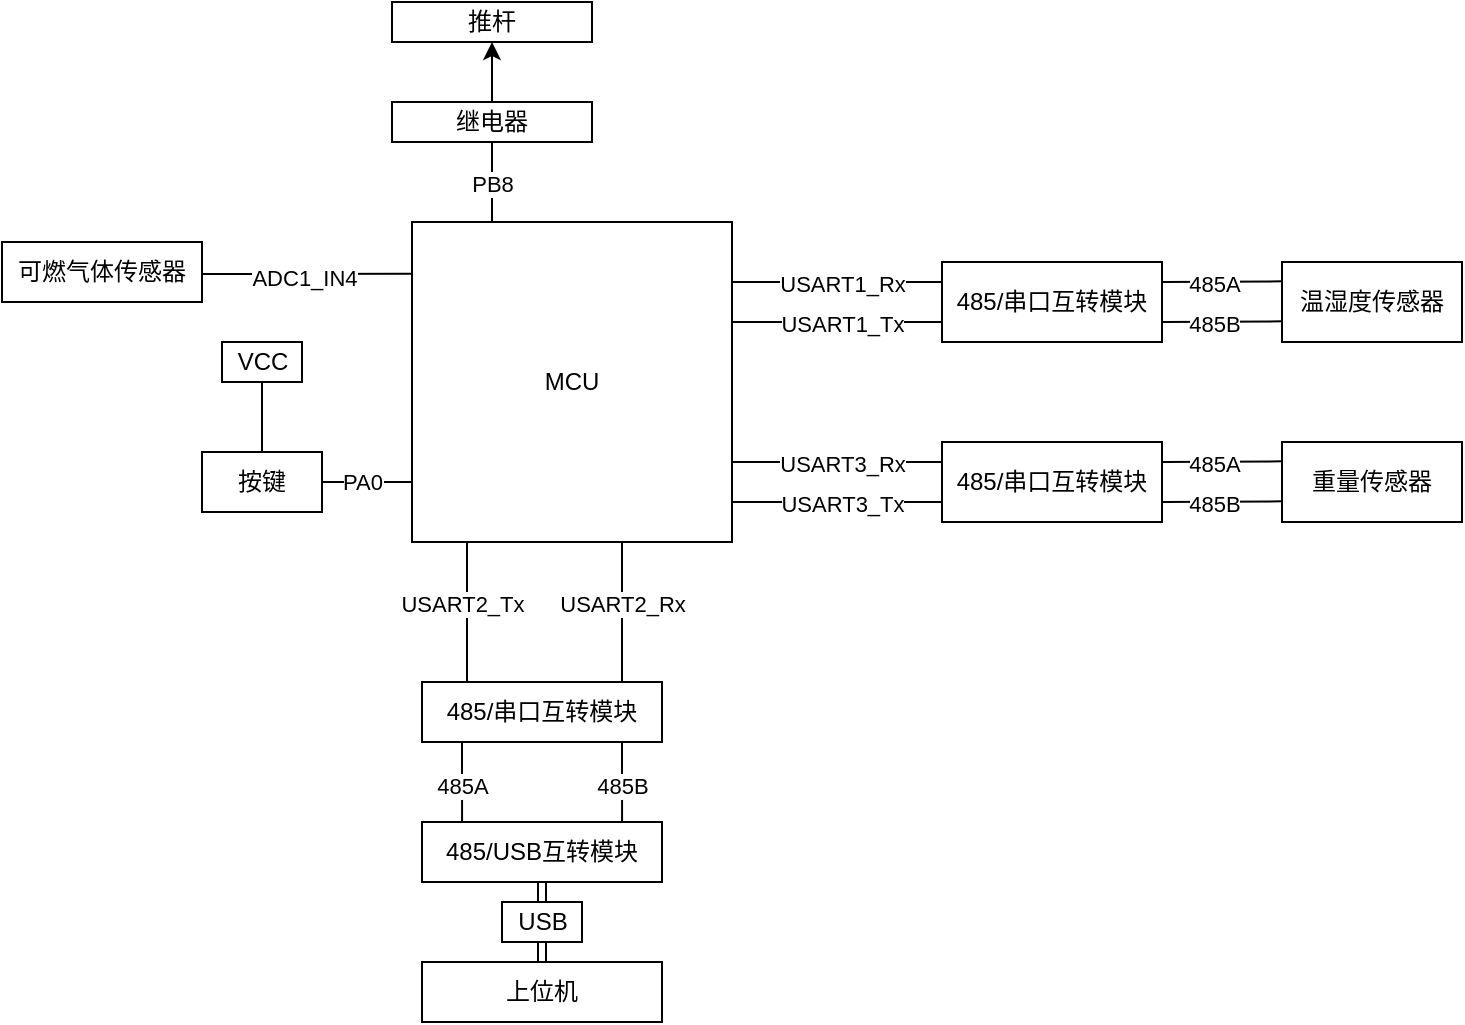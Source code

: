 <mxfile version="14.1.6" type="device"><diagram id="Ht1M8jgEwFfnCIfOTk4-" name="Page-1"><mxGraphModel dx="1422" dy="780" grid="1" gridSize="10" guides="1" tooltips="1" connect="1" arrows="1" fold="1" page="1" pageScale="1" pageWidth="1169" pageHeight="827" math="0" shadow="0"><root><mxCell id="0"/><mxCell id="1" parent="0"/><mxCell id="CJnqSZ3tdDiqzG3ITvSA-1" value="MCU" style="whiteSpace=wrap;html=1;aspect=fixed;strokeColor=#000000;" vertex="1" parent="1"><mxGeometry x="545" y="250" width="160" height="160" as="geometry"/></mxCell><mxCell id="CJnqSZ3tdDiqzG3ITvSA-7" style="edgeStyle=none;rounded=0;orthogonalLoop=1;jettySize=auto;html=1;exitX=0.5;exitY=0;exitDx=0;exitDy=0;entryX=0.5;entryY=1;entryDx=0;entryDy=0;strokeColor=#000000;" edge="1" parent="1" source="CJnqSZ3tdDiqzG3ITvSA-3" target="CJnqSZ3tdDiqzG3ITvSA-5"><mxGeometry relative="1" as="geometry"/></mxCell><mxCell id="CJnqSZ3tdDiqzG3ITvSA-3" value="继电器" style="rounded=0;whiteSpace=wrap;html=1;strokeColor=#000000;" vertex="1" parent="1"><mxGeometry x="535" y="190" width="100" height="20" as="geometry"/></mxCell><mxCell id="CJnqSZ3tdDiqzG3ITvSA-5" value="推杆" style="rounded=0;whiteSpace=wrap;html=1;strokeColor=#000000;" vertex="1" parent="1"><mxGeometry x="535" y="140" width="100" height="20" as="geometry"/></mxCell><mxCell id="CJnqSZ3tdDiqzG3ITvSA-9" value="" style="endArrow=none;html=1;entryX=0.5;entryY=1;entryDx=0;entryDy=0;exitX=0.25;exitY=0;exitDx=0;exitDy=0;strokeColor=#000000;" edge="1" parent="1" source="CJnqSZ3tdDiqzG3ITvSA-1" target="CJnqSZ3tdDiqzG3ITvSA-3"><mxGeometry width="50" height="50" relative="1" as="geometry"><mxPoint x="470" y="480" as="sourcePoint"/><mxPoint x="520" y="430" as="targetPoint"/></mxGeometry></mxCell><mxCell id="CJnqSZ3tdDiqzG3ITvSA-10" value="PB8" style="edgeLabel;html=1;align=center;verticalAlign=middle;resizable=0;points=[];strokeColor=#000000;" vertex="1" connectable="0" parent="CJnqSZ3tdDiqzG3ITvSA-9"><mxGeometry x="0.397" y="-1" relative="1" as="geometry"><mxPoint x="-1" y="8.28" as="offset"/></mxGeometry></mxCell><mxCell id="CJnqSZ3tdDiqzG3ITvSA-11" value="" style="endArrow=none;html=1;strokeColor=#000000;" edge="1" parent="1"><mxGeometry width="50" height="50" relative="1" as="geometry"><mxPoint x="705" y="280" as="sourcePoint"/><mxPoint x="810" y="280" as="targetPoint"/></mxGeometry></mxCell><mxCell id="CJnqSZ3tdDiqzG3ITvSA-12" value="USART1_Rx" style="edgeLabel;html=1;align=center;verticalAlign=middle;resizable=0;points=[];strokeColor=#000000;" vertex="1" connectable="0" parent="CJnqSZ3tdDiqzG3ITvSA-11"><mxGeometry x="0.325" y="-1" relative="1" as="geometry"><mxPoint x="-14.66" as="offset"/></mxGeometry></mxCell><mxCell id="CJnqSZ3tdDiqzG3ITvSA-13" value="" style="endArrow=none;html=1;strokeColor=#000000;" edge="1" parent="1"><mxGeometry width="50" height="50" relative="1" as="geometry"><mxPoint x="705" y="300" as="sourcePoint"/><mxPoint x="810" y="300" as="targetPoint"/></mxGeometry></mxCell><mxCell id="CJnqSZ3tdDiqzG3ITvSA-14" value="USART1_Tx" style="edgeLabel;html=1;align=center;verticalAlign=middle;resizable=0;points=[];strokeColor=#000000;" vertex="1" connectable="0" parent="CJnqSZ3tdDiqzG3ITvSA-13"><mxGeometry x="0.325" y="-1" relative="1" as="geometry"><mxPoint x="-14.66" as="offset"/></mxGeometry></mxCell><mxCell id="CJnqSZ3tdDiqzG3ITvSA-15" value="485/串口互转模块" style="rounded=0;whiteSpace=wrap;html=1;strokeColor=#000000;" vertex="1" parent="1"><mxGeometry x="810" y="270" width="110" height="40" as="geometry"/></mxCell><mxCell id="CJnqSZ3tdDiqzG3ITvSA-16" value="温湿度传感器" style="rounded=0;whiteSpace=wrap;html=1;strokeColor=#000000;" vertex="1" parent="1"><mxGeometry x="980" y="270" width="90" height="40" as="geometry"/></mxCell><mxCell id="CJnqSZ3tdDiqzG3ITvSA-17" value="" style="endArrow=none;html=1;exitX=1;exitY=0.25;exitDx=0;exitDy=0;strokeColor=#000000;" edge="1" parent="1" source="CJnqSZ3tdDiqzG3ITvSA-15"><mxGeometry width="50" height="50" relative="1" as="geometry"><mxPoint x="930" y="280" as="sourcePoint"/><mxPoint x="980" y="279.66" as="targetPoint"/></mxGeometry></mxCell><mxCell id="CJnqSZ3tdDiqzG3ITvSA-18" value="485A" style="edgeLabel;html=1;align=center;verticalAlign=middle;resizable=0;points=[];strokeColor=#000000;" vertex="1" connectable="0" parent="CJnqSZ3tdDiqzG3ITvSA-17"><mxGeometry x="0.325" y="-1" relative="1" as="geometry"><mxPoint x="-14.66" as="offset"/></mxGeometry></mxCell><mxCell id="CJnqSZ3tdDiqzG3ITvSA-19" value="" style="endArrow=none;html=1;exitX=1;exitY=0.75;exitDx=0;exitDy=0;strokeColor=#000000;" edge="1" parent="1" source="CJnqSZ3tdDiqzG3ITvSA-15"><mxGeometry width="50" height="50" relative="1" as="geometry"><mxPoint x="930" y="300" as="sourcePoint"/><mxPoint x="980" y="299.66" as="targetPoint"/></mxGeometry></mxCell><mxCell id="CJnqSZ3tdDiqzG3ITvSA-20" value="485B" style="edgeLabel;html=1;align=center;verticalAlign=middle;resizable=0;points=[];strokeColor=#000000;" vertex="1" connectable="0" parent="CJnqSZ3tdDiqzG3ITvSA-19"><mxGeometry x="0.325" y="-1" relative="1" as="geometry"><mxPoint x="-14.66" as="offset"/></mxGeometry></mxCell><mxCell id="CJnqSZ3tdDiqzG3ITvSA-21" value="" style="endArrow=none;html=1;strokeColor=#000000;" edge="1" parent="1"><mxGeometry width="50" height="50" relative="1" as="geometry"><mxPoint x="705" y="370" as="sourcePoint"/><mxPoint x="810" y="370" as="targetPoint"/></mxGeometry></mxCell><mxCell id="CJnqSZ3tdDiqzG3ITvSA-22" value="USART3_Rx" style="edgeLabel;html=1;align=center;verticalAlign=middle;resizable=0;points=[];strokeColor=#000000;" vertex="1" connectable="0" parent="CJnqSZ3tdDiqzG3ITvSA-21"><mxGeometry x="0.325" y="-1" relative="1" as="geometry"><mxPoint x="-14.66" as="offset"/></mxGeometry></mxCell><mxCell id="CJnqSZ3tdDiqzG3ITvSA-23" value="" style="endArrow=none;html=1;strokeColor=#000000;" edge="1" parent="1"><mxGeometry width="50" height="50" relative="1" as="geometry"><mxPoint x="705" y="390" as="sourcePoint"/><mxPoint x="810" y="390" as="targetPoint"/></mxGeometry></mxCell><mxCell id="CJnqSZ3tdDiqzG3ITvSA-24" value="USART3_Tx" style="edgeLabel;html=1;align=center;verticalAlign=middle;resizable=0;points=[];strokeColor=#000000;" vertex="1" connectable="0" parent="CJnqSZ3tdDiqzG3ITvSA-23"><mxGeometry x="0.325" y="-1" relative="1" as="geometry"><mxPoint x="-14.66" as="offset"/></mxGeometry></mxCell><mxCell id="CJnqSZ3tdDiqzG3ITvSA-25" value="485/串口互转模块" style="rounded=0;whiteSpace=wrap;html=1;strokeColor=#000000;" vertex="1" parent="1"><mxGeometry x="810" y="360" width="110" height="40" as="geometry"/></mxCell><mxCell id="CJnqSZ3tdDiqzG3ITvSA-26" value="重量传感器" style="rounded=0;whiteSpace=wrap;html=1;strokeColor=#000000;" vertex="1" parent="1"><mxGeometry x="980" y="360" width="90" height="40" as="geometry"/></mxCell><mxCell id="CJnqSZ3tdDiqzG3ITvSA-27" value="" style="endArrow=none;html=1;exitX=1;exitY=0.25;exitDx=0;exitDy=0;strokeColor=#000000;" edge="1" parent="1" source="CJnqSZ3tdDiqzG3ITvSA-25"><mxGeometry width="50" height="50" relative="1" as="geometry"><mxPoint x="930" y="370" as="sourcePoint"/><mxPoint x="980" y="369.66" as="targetPoint"/></mxGeometry></mxCell><mxCell id="CJnqSZ3tdDiqzG3ITvSA-28" value="485A" style="edgeLabel;html=1;align=center;verticalAlign=middle;resizable=0;points=[];strokeColor=#000000;" vertex="1" connectable="0" parent="CJnqSZ3tdDiqzG3ITvSA-27"><mxGeometry x="0.325" y="-1" relative="1" as="geometry"><mxPoint x="-14.66" as="offset"/></mxGeometry></mxCell><mxCell id="CJnqSZ3tdDiqzG3ITvSA-29" value="" style="endArrow=none;html=1;exitX=1;exitY=0.75;exitDx=0;exitDy=0;strokeColor=#000000;" edge="1" parent="1" source="CJnqSZ3tdDiqzG3ITvSA-25"><mxGeometry width="50" height="50" relative="1" as="geometry"><mxPoint x="930" y="390" as="sourcePoint"/><mxPoint x="980" y="389.66" as="targetPoint"/></mxGeometry></mxCell><mxCell id="CJnqSZ3tdDiqzG3ITvSA-30" value="485B" style="edgeLabel;html=1;align=center;verticalAlign=middle;resizable=0;points=[];strokeColor=#000000;" vertex="1" connectable="0" parent="CJnqSZ3tdDiqzG3ITvSA-29"><mxGeometry x="0.325" y="-1" relative="1" as="geometry"><mxPoint x="-14.66" as="offset"/></mxGeometry></mxCell><mxCell id="CJnqSZ3tdDiqzG3ITvSA-31" value="" style="endArrow=none;html=1;strokeColor=#000000;" edge="1" parent="1"><mxGeometry width="50" height="50" relative="1" as="geometry"><mxPoint x="495" y="380" as="sourcePoint"/><mxPoint x="545" y="380" as="targetPoint"/></mxGeometry></mxCell><mxCell id="CJnqSZ3tdDiqzG3ITvSA-32" value="PA0" style="edgeLabel;html=1;align=center;verticalAlign=middle;resizable=0;points=[];strokeColor=#000000;" vertex="1" connectable="0" parent="CJnqSZ3tdDiqzG3ITvSA-31"><mxGeometry x="-0.439" y="-1" relative="1" as="geometry"><mxPoint x="11.21" y="-1" as="offset"/></mxGeometry></mxCell><mxCell id="CJnqSZ3tdDiqzG3ITvSA-34" value="按键" style="rounded=0;whiteSpace=wrap;html=1;strokeColor=#000000;" vertex="1" parent="1"><mxGeometry x="440" y="365" width="60" height="30" as="geometry"/></mxCell><mxCell id="CJnqSZ3tdDiqzG3ITvSA-35" value="" style="endArrow=none;html=1;strokeColor=#000000;" edge="1" parent="1"><mxGeometry width="50" height="50" relative="1" as="geometry"><mxPoint x="470" y="365" as="sourcePoint"/><mxPoint x="470" y="330" as="targetPoint"/></mxGeometry></mxCell><mxCell id="CJnqSZ3tdDiqzG3ITvSA-36" value="" style="endArrow=none;html=1;strokeColor=#000000;" edge="1" parent="1"><mxGeometry width="50" height="50" relative="1" as="geometry"><mxPoint x="450" y="330" as="sourcePoint"/><mxPoint x="490" y="330" as="targetPoint"/></mxGeometry></mxCell><mxCell id="CJnqSZ3tdDiqzG3ITvSA-37" value="VCC" style="text;html=1;align=center;verticalAlign=middle;resizable=0;points=[];autosize=1;strokeColor=#000000;" vertex="1" parent="1"><mxGeometry x="450" y="310" width="40" height="20" as="geometry"/></mxCell><mxCell id="CJnqSZ3tdDiqzG3ITvSA-40" value="" style="endArrow=none;html=1;strokeColor=#000000;" edge="1" parent="1"><mxGeometry width="50" height="50" relative="1" as="geometry"><mxPoint x="572.5" y="410" as="sourcePoint"/><mxPoint x="572.5" y="480" as="targetPoint"/></mxGeometry></mxCell><mxCell id="CJnqSZ3tdDiqzG3ITvSA-41" value="USART2_Tx" style="edgeLabel;html=1;align=center;verticalAlign=middle;resizable=0;points=[];strokeColor=#000000;" vertex="1" connectable="0" parent="CJnqSZ3tdDiqzG3ITvSA-40"><mxGeometry x="0.325" y="-1" relative="1" as="geometry"><mxPoint x="-1.5" y="-16.21" as="offset"/></mxGeometry></mxCell><mxCell id="CJnqSZ3tdDiqzG3ITvSA-42" value="" style="endArrow=none;html=1;strokeColor=#000000;" edge="1" parent="1"><mxGeometry width="50" height="50" relative="1" as="geometry"><mxPoint x="650.0" y="410" as="sourcePoint"/><mxPoint x="650" y="480" as="targetPoint"/><Array as="points"/></mxGeometry></mxCell><mxCell id="CJnqSZ3tdDiqzG3ITvSA-43" value="USART2_Rx" style="edgeLabel;html=1;align=center;verticalAlign=middle;resizable=0;points=[];strokeColor=#000000;" vertex="1" connectable="0" parent="CJnqSZ3tdDiqzG3ITvSA-42"><mxGeometry x="0.325" y="-1" relative="1" as="geometry"><mxPoint x="1" y="-16.21" as="offset"/></mxGeometry></mxCell><mxCell id="CJnqSZ3tdDiqzG3ITvSA-44" value="485/串口互转模块" style="rounded=0;whiteSpace=wrap;html=1;strokeColor=#000000;" vertex="1" parent="1"><mxGeometry x="550" y="480" width="120" height="30" as="geometry"/></mxCell><mxCell id="CJnqSZ3tdDiqzG3ITvSA-45" value="485/USB互转模块" style="rounded=0;whiteSpace=wrap;html=1;strokeColor=#000000;" vertex="1" parent="1"><mxGeometry x="550" y="550" width="120" height="30" as="geometry"/></mxCell><mxCell id="CJnqSZ3tdDiqzG3ITvSA-46" value="" style="endArrow=none;html=1;exitX=0.167;exitY=0;exitDx=0;exitDy=0;exitPerimeter=0;strokeColor=#000000;" edge="1" parent="1" source="CJnqSZ3tdDiqzG3ITvSA-45"><mxGeometry width="50" height="50" relative="1" as="geometry"><mxPoint x="520" y="560" as="sourcePoint"/><mxPoint x="570" y="510" as="targetPoint"/></mxGeometry></mxCell><mxCell id="CJnqSZ3tdDiqzG3ITvSA-49" value="485A" style="edgeLabel;html=1;align=center;verticalAlign=middle;resizable=0;points=[];strokeColor=#000000;" vertex="1" connectable="0" parent="CJnqSZ3tdDiqzG3ITvSA-46"><mxGeometry x="0.563" y="-3" relative="1" as="geometry"><mxPoint x="-3.01" y="13.45" as="offset"/></mxGeometry></mxCell><mxCell id="CJnqSZ3tdDiqzG3ITvSA-50" value="" style="endArrow=none;html=1;exitX=0.167;exitY=0;exitDx=0;exitDy=0;exitPerimeter=0;strokeColor=#000000;" edge="1" parent="1"><mxGeometry width="50" height="50" relative="1" as="geometry"><mxPoint x="650.04" y="550" as="sourcePoint"/><mxPoint x="650.0" y="510" as="targetPoint"/></mxGeometry></mxCell><mxCell id="CJnqSZ3tdDiqzG3ITvSA-51" value="485B" style="edgeLabel;html=1;align=center;verticalAlign=middle;resizable=0;points=[];strokeColor=#000000;" vertex="1" connectable="0" parent="CJnqSZ3tdDiqzG3ITvSA-50"><mxGeometry x="0.563" y="-3" relative="1" as="geometry"><mxPoint x="-3.01" y="13.45" as="offset"/></mxGeometry></mxCell><mxCell id="CJnqSZ3tdDiqzG3ITvSA-52" value="上位机" style="rounded=0;whiteSpace=wrap;html=1;strokeColor=#000000;" vertex="1" parent="1"><mxGeometry x="550" y="620" width="120" height="30" as="geometry"/></mxCell><mxCell id="CJnqSZ3tdDiqzG3ITvSA-53" value="" style="shape=link;html=1;entryX=0.5;entryY=0;entryDx=0;entryDy=0;exitX=0.5;exitY=1;exitDx=0;exitDy=0;strokeColor=#000000;" edge="1" parent="1" source="CJnqSZ3tdDiqzG3ITvSA-54" target="CJnqSZ3tdDiqzG3ITvSA-52"><mxGeometry width="100" relative="1" as="geometry"><mxPoint x="620" y="590" as="sourcePoint"/><mxPoint x="720" y="590" as="targetPoint"/></mxGeometry></mxCell><mxCell id="CJnqSZ3tdDiqzG3ITvSA-54" value="USB" style="text;html=1;align=center;verticalAlign=middle;resizable=0;points=[];autosize=1;strokeColor=#000000;" vertex="1" parent="1"><mxGeometry x="590" y="590" width="40" height="20" as="geometry"/></mxCell><mxCell id="CJnqSZ3tdDiqzG3ITvSA-55" value="" style="shape=link;html=1;entryX=0.5;entryY=0;entryDx=0;entryDy=0;exitX=0.5;exitY=1;exitDx=0;exitDy=0;strokeColor=#000000;" edge="1" parent="1" source="CJnqSZ3tdDiqzG3ITvSA-45" target="CJnqSZ3tdDiqzG3ITvSA-54"><mxGeometry width="100" relative="1" as="geometry"><mxPoint x="610.0" y="580" as="sourcePoint"/><mxPoint x="610.0" y="620" as="targetPoint"/></mxGeometry></mxCell><mxCell id="CJnqSZ3tdDiqzG3ITvSA-56" value="" style="endArrow=none;html=1;entryX=-0.001;entryY=0.162;entryDx=0;entryDy=0;entryPerimeter=0;strokeColor=#000000;" edge="1" parent="1" target="CJnqSZ3tdDiqzG3ITvSA-1"><mxGeometry width="50" height="50" relative="1" as="geometry"><mxPoint x="440" y="276" as="sourcePoint"/><mxPoint x="520" y="430" as="targetPoint"/></mxGeometry></mxCell><mxCell id="CJnqSZ3tdDiqzG3ITvSA-57" value="ADC1_IN4" style="edgeLabel;html=1;align=center;verticalAlign=middle;resizable=0;points=[];strokeColor=#000000;" vertex="1" connectable="0" parent="CJnqSZ3tdDiqzG3ITvSA-56"><mxGeometry x="-0.218" y="-2" relative="1" as="geometry"><mxPoint x="9.31" as="offset"/></mxGeometry></mxCell><mxCell id="CJnqSZ3tdDiqzG3ITvSA-58" value="可燃气体传感器" style="rounded=0;whiteSpace=wrap;html=1;strokeColor=#000000;" vertex="1" parent="1"><mxGeometry x="340" y="260" width="100" height="30" as="geometry"/></mxCell></root></mxGraphModel></diagram></mxfile>
